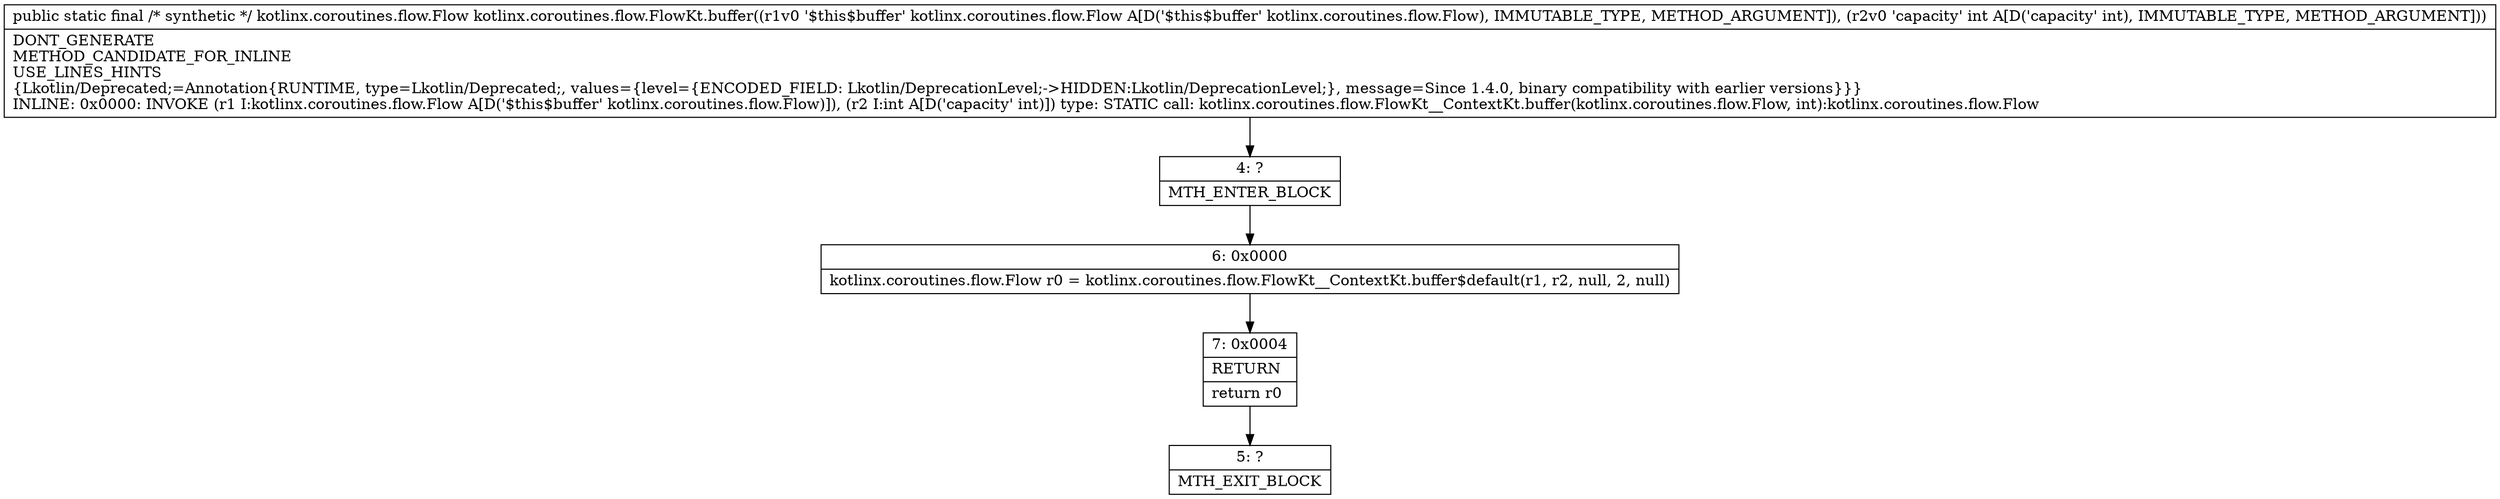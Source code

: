 digraph "CFG forkotlinx.coroutines.flow.FlowKt.buffer(Lkotlinx\/coroutines\/flow\/Flow;I)Lkotlinx\/coroutines\/flow\/Flow;" {
Node_4 [shape=record,label="{4\:\ ?|MTH_ENTER_BLOCK\l}"];
Node_6 [shape=record,label="{6\:\ 0x0000|kotlinx.coroutines.flow.Flow r0 = kotlinx.coroutines.flow.FlowKt__ContextKt.buffer$default(r1, r2, null, 2, null)\l}"];
Node_7 [shape=record,label="{7\:\ 0x0004|RETURN\l|return r0\l}"];
Node_5 [shape=record,label="{5\:\ ?|MTH_EXIT_BLOCK\l}"];
MethodNode[shape=record,label="{public static final \/* synthetic *\/ kotlinx.coroutines.flow.Flow kotlinx.coroutines.flow.FlowKt.buffer((r1v0 '$this$buffer' kotlinx.coroutines.flow.Flow A[D('$this$buffer' kotlinx.coroutines.flow.Flow), IMMUTABLE_TYPE, METHOD_ARGUMENT]), (r2v0 'capacity' int A[D('capacity' int), IMMUTABLE_TYPE, METHOD_ARGUMENT]))  | DONT_GENERATE\lMETHOD_CANDIDATE_FOR_INLINE\lUSE_LINES_HINTS\l\{Lkotlin\/Deprecated;=Annotation\{RUNTIME, type=Lkotlin\/Deprecated;, values=\{level=\{ENCODED_FIELD: Lkotlin\/DeprecationLevel;\-\>HIDDEN:Lkotlin\/DeprecationLevel;\}, message=Since 1.4.0, binary compatibility with earlier versions\}\}\}\lINLINE: 0x0000: INVOKE  (r1 I:kotlinx.coroutines.flow.Flow A[D('$this$buffer' kotlinx.coroutines.flow.Flow)]), (r2 I:int A[D('capacity' int)]) type: STATIC call: kotlinx.coroutines.flow.FlowKt__ContextKt.buffer(kotlinx.coroutines.flow.Flow, int):kotlinx.coroutines.flow.Flow\l}"];
MethodNode -> Node_4;Node_4 -> Node_6;
Node_6 -> Node_7;
Node_7 -> Node_5;
}

